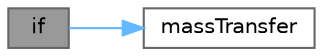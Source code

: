 digraph "if"
{
 // LATEX_PDF_SIZE
  bgcolor="transparent";
  edge [fontname=Helvetica,fontsize=10,labelfontname=Helvetica,labelfontsize=10];
  node [fontname=Helvetica,fontsize=10,shape=box,height=0.2,width=0.4];
  rankdir="LR";
  Node1 [id="Node000001",label="if",height=0.2,width=0.4,color="gray40", fillcolor="grey60", style="filled", fontcolor="black",tooltip=" "];
  Node1 -> Node2 [id="edge1_Node000001_Node000002",color="steelblue1",style="solid",tooltip=" "];
  Node2 [id="Node000002",label="massTransfer",height=0.2,width=0.4,color="grey40", fillcolor="white", style="filled",URL="$reactingMultiphaseEulerFoam_2YEqns_8H.html#a8c4b70c3ca2409c08cba762287e5efc7",tooltip=" "];
}
